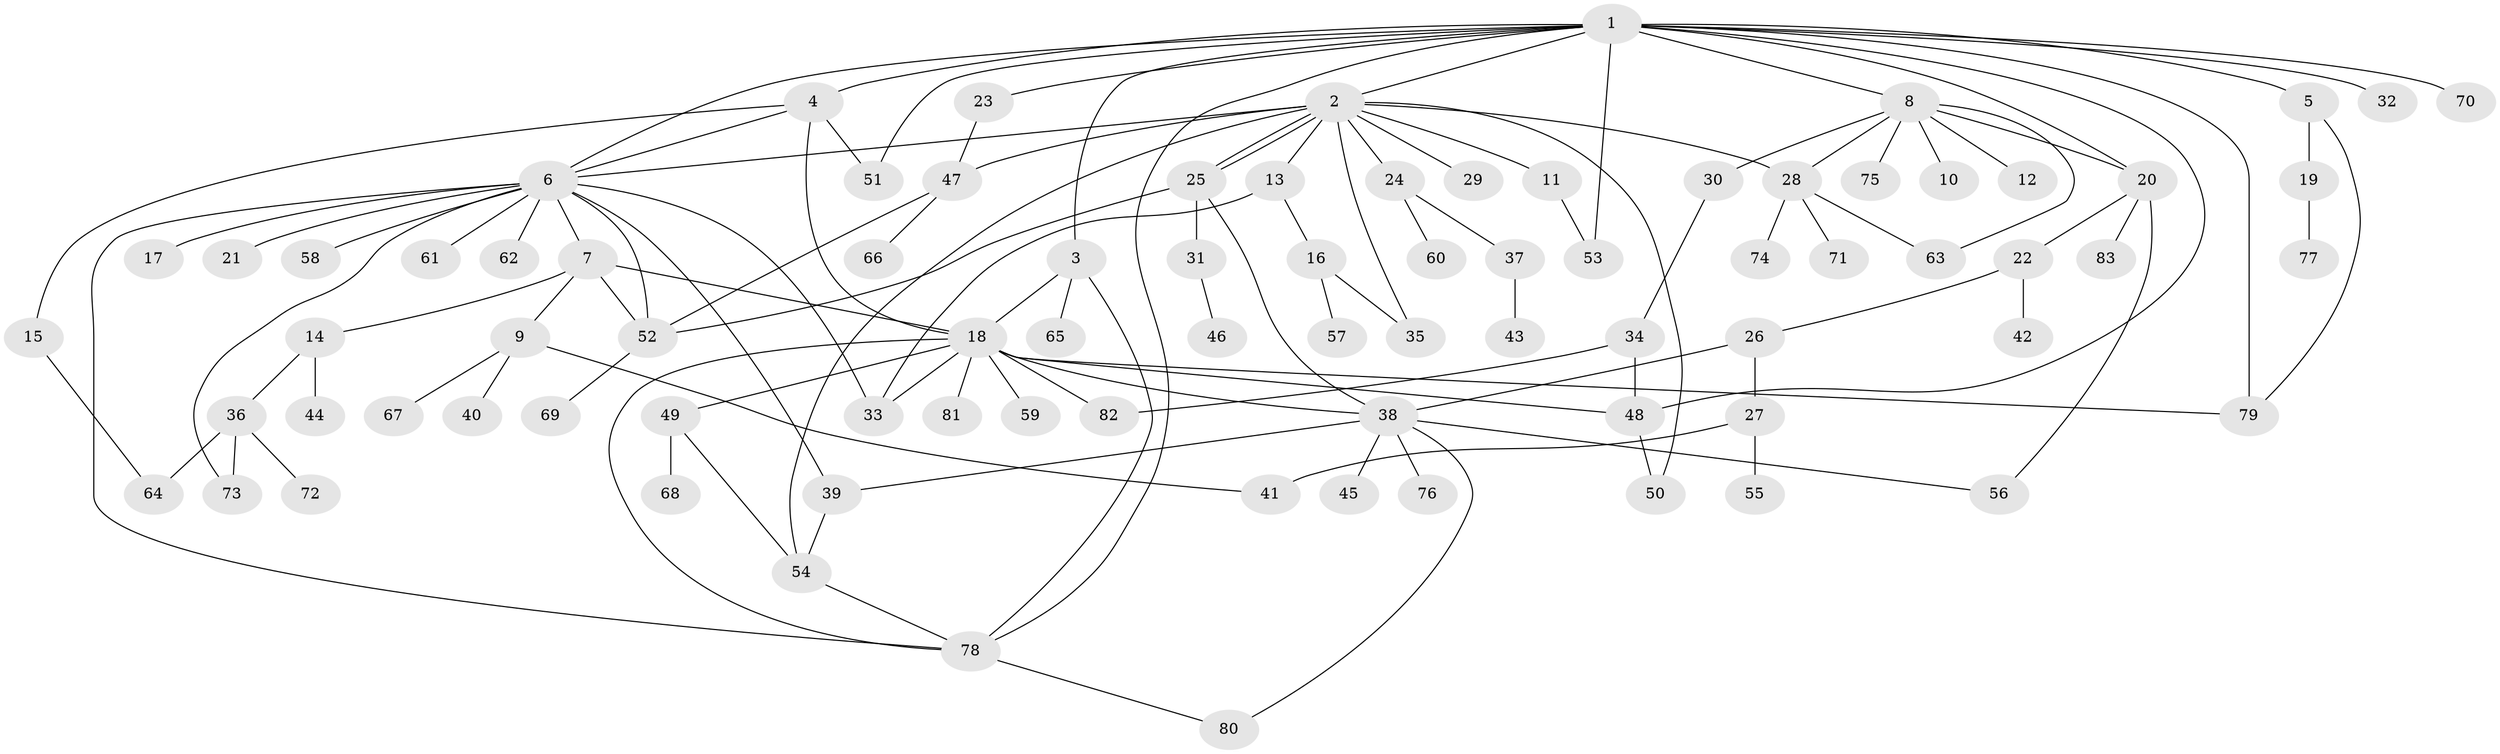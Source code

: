 // Generated by graph-tools (version 1.1) at 2025/47/03/09/25 04:47:24]
// undirected, 83 vertices, 119 edges
graph export_dot {
graph [start="1"]
  node [color=gray90,style=filled];
  1;
  2;
  3;
  4;
  5;
  6;
  7;
  8;
  9;
  10;
  11;
  12;
  13;
  14;
  15;
  16;
  17;
  18;
  19;
  20;
  21;
  22;
  23;
  24;
  25;
  26;
  27;
  28;
  29;
  30;
  31;
  32;
  33;
  34;
  35;
  36;
  37;
  38;
  39;
  40;
  41;
  42;
  43;
  44;
  45;
  46;
  47;
  48;
  49;
  50;
  51;
  52;
  53;
  54;
  55;
  56;
  57;
  58;
  59;
  60;
  61;
  62;
  63;
  64;
  65;
  66;
  67;
  68;
  69;
  70;
  71;
  72;
  73;
  74;
  75;
  76;
  77;
  78;
  79;
  80;
  81;
  82;
  83;
  1 -- 2;
  1 -- 3;
  1 -- 4;
  1 -- 5;
  1 -- 6;
  1 -- 8;
  1 -- 20;
  1 -- 23;
  1 -- 32;
  1 -- 48;
  1 -- 51;
  1 -- 53;
  1 -- 70;
  1 -- 78;
  1 -- 79;
  2 -- 6;
  2 -- 11;
  2 -- 13;
  2 -- 24;
  2 -- 25;
  2 -- 25;
  2 -- 28;
  2 -- 29;
  2 -- 35;
  2 -- 47;
  2 -- 50;
  2 -- 54;
  3 -- 18;
  3 -- 65;
  3 -- 78;
  4 -- 6;
  4 -- 15;
  4 -- 18;
  4 -- 51;
  5 -- 19;
  5 -- 79;
  6 -- 7;
  6 -- 17;
  6 -- 21;
  6 -- 33;
  6 -- 39;
  6 -- 52;
  6 -- 58;
  6 -- 61;
  6 -- 62;
  6 -- 73;
  6 -- 78;
  7 -- 9;
  7 -- 14;
  7 -- 18;
  7 -- 52;
  8 -- 10;
  8 -- 12;
  8 -- 20;
  8 -- 28;
  8 -- 30;
  8 -- 63;
  8 -- 75;
  9 -- 40;
  9 -- 41;
  9 -- 67;
  11 -- 53;
  13 -- 16;
  13 -- 33;
  14 -- 36;
  14 -- 44;
  15 -- 64;
  16 -- 35;
  16 -- 57;
  18 -- 33;
  18 -- 38;
  18 -- 48;
  18 -- 49;
  18 -- 59;
  18 -- 78;
  18 -- 79;
  18 -- 81;
  18 -- 82;
  19 -- 77;
  20 -- 22;
  20 -- 56;
  20 -- 83;
  22 -- 26;
  22 -- 42;
  23 -- 47;
  24 -- 37;
  24 -- 60;
  25 -- 31;
  25 -- 38;
  25 -- 52;
  26 -- 27;
  26 -- 38;
  27 -- 41;
  27 -- 55;
  28 -- 63;
  28 -- 71;
  28 -- 74;
  30 -- 34;
  31 -- 46;
  34 -- 48;
  34 -- 82;
  36 -- 64;
  36 -- 72;
  36 -- 73;
  37 -- 43;
  38 -- 39;
  38 -- 45;
  38 -- 56;
  38 -- 76;
  38 -- 80;
  39 -- 54;
  47 -- 52;
  47 -- 66;
  48 -- 50;
  49 -- 54;
  49 -- 68;
  52 -- 69;
  54 -- 78;
  78 -- 80;
}
